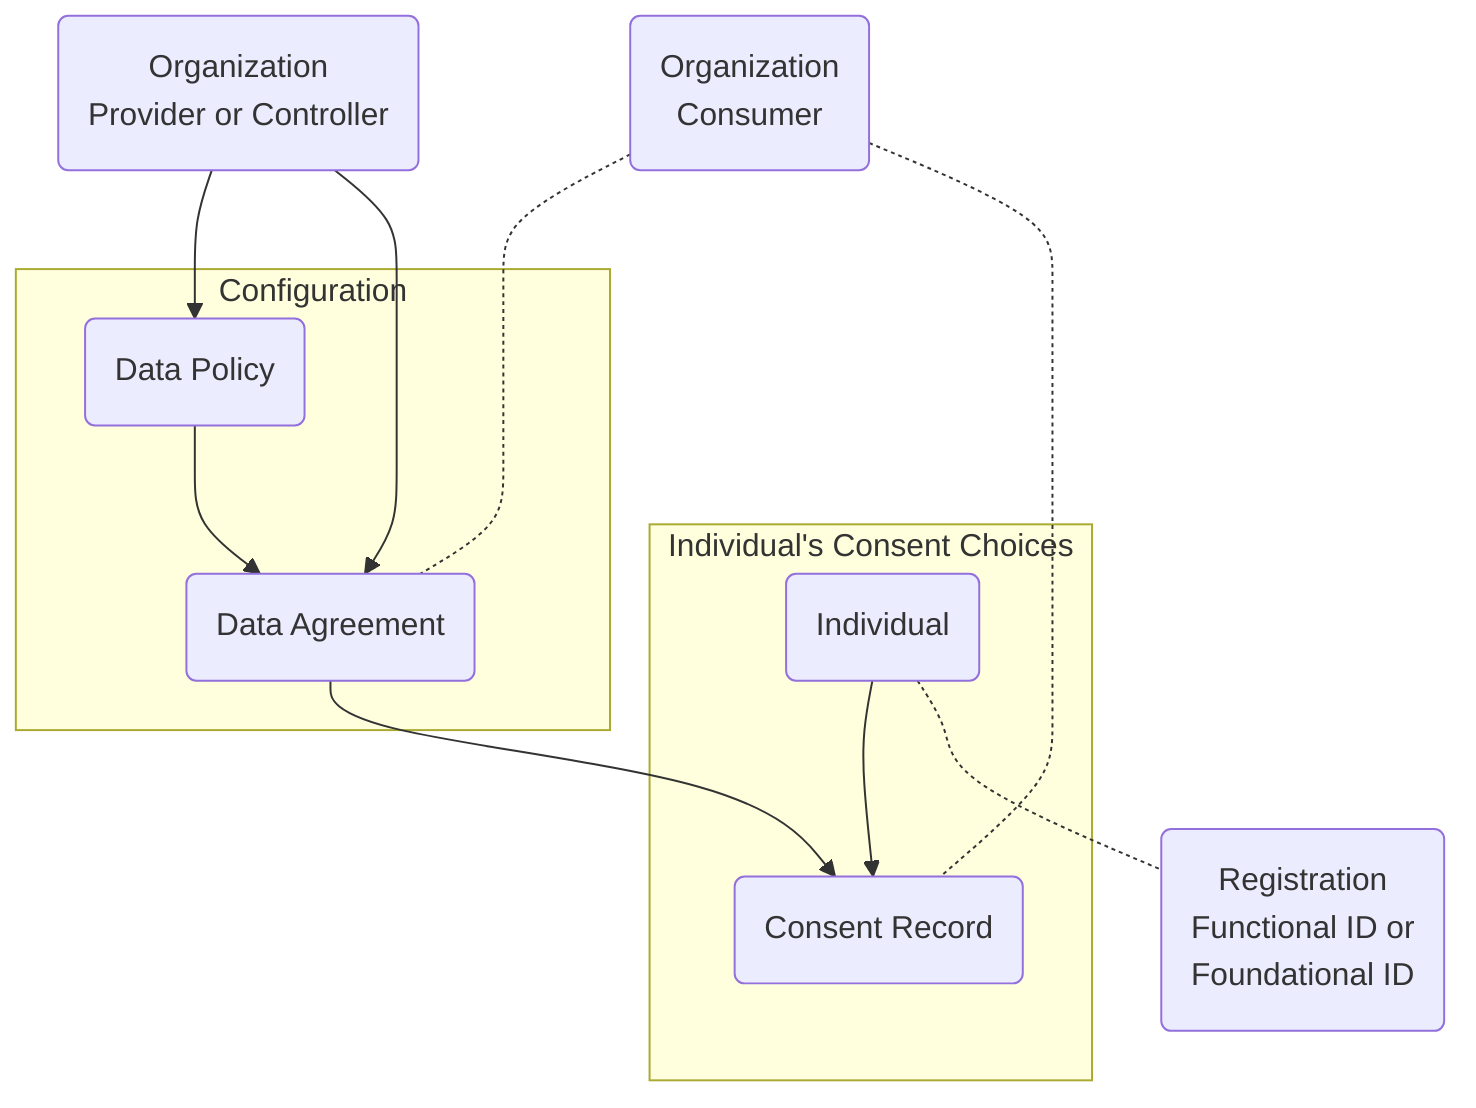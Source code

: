 graph TD

subgraph Individual's Consent Choices
consentRecord(Consent Record)
individual(Individual) --> consentRecord
end

individual -.- registration(Registration<br>Functional ID or<br>Foundational ID)

subgraph Configuration
agreement(Data Agreement) --> consentRecord
policy --> agreement
end

org --> policy(Data Policy)

consumer(Organization <br> Consumer) -..- agreement
consumer -..- consentRecord
org(Organization <br> Provider or Controller) --> agreement